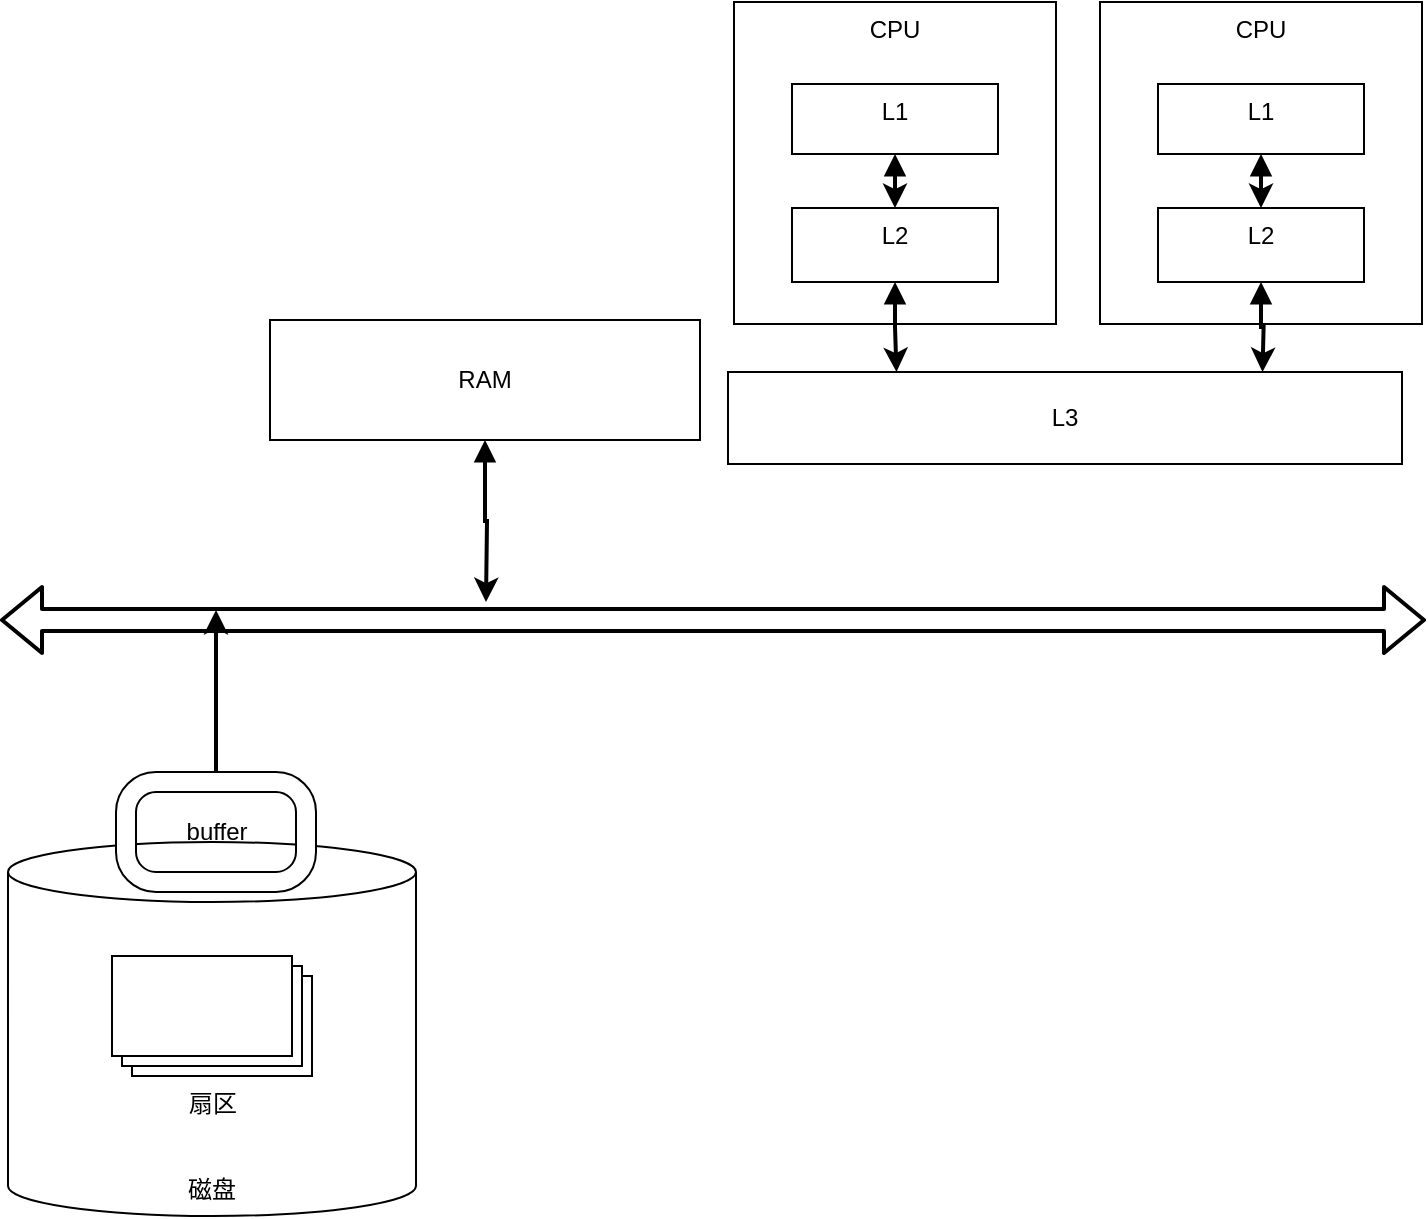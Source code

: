 <mxfile version="14.8.0" type="github">
  <diagram id="UanFxDfiVa48uD2jYfIT" name="第 1 页">
    <mxGraphModel dx="1426" dy="794" grid="0" gridSize="10" guides="1" tooltips="1" connect="1" arrows="1" fold="1" page="1" pageScale="1" pageWidth="827" pageHeight="1169" math="0" shadow="0">
      <root>
        <mxCell id="0" />
        <mxCell id="1" parent="0" />
        <mxCell id="JTKkzrfcodYLNeWdXCRE-1" value="磁盘" style="shape=cylinder3;whiteSpace=wrap;html=1;boundedLbl=1;backgroundOutline=1;size=15;verticalAlign=bottom;" vertex="1" parent="1">
          <mxGeometry x="129" y="555" width="204" height="187" as="geometry" />
        </mxCell>
        <mxCell id="JTKkzrfcodYLNeWdXCRE-8" style="edgeStyle=orthogonalEdgeStyle;rounded=0;orthogonalLoop=1;jettySize=auto;html=1;strokeWidth=2;" edge="1" parent="1" source="JTKkzrfcodYLNeWdXCRE-2">
          <mxGeometry relative="1" as="geometry">
            <mxPoint x="233" y="439" as="targetPoint" />
          </mxGeometry>
        </mxCell>
        <mxCell id="JTKkzrfcodYLNeWdXCRE-2" value="" style="verticalLabelPosition=bottom;verticalAlign=top;html=1;shape=mxgraph.basic.rounded_frame;dx=10;" vertex="1" parent="1">
          <mxGeometry x="183" y="520" width="100" height="60" as="geometry" />
        </mxCell>
        <mxCell id="JTKkzrfcodYLNeWdXCRE-3" value="buffer" style="text;html=1;align=center;verticalAlign=middle;resizable=0;points=[];autosize=1;strokeColor=none;" vertex="1" parent="1">
          <mxGeometry x="213" y="541" width="40" height="18" as="geometry" />
        </mxCell>
        <mxCell id="JTKkzrfcodYLNeWdXCRE-4" value="扇区" style="verticalLabelPosition=bottom;verticalAlign=top;html=1;shape=mxgraph.basic.layered_rect;dx=10;outlineConnect=0;align=center;" vertex="1" parent="1">
          <mxGeometry x="181" y="612" width="100" height="60" as="geometry" />
        </mxCell>
        <mxCell id="JTKkzrfcodYLNeWdXCRE-9" style="edgeStyle=orthogonalEdgeStyle;rounded=0;orthogonalLoop=1;jettySize=auto;html=1;strokeWidth=2;startArrow=block;" edge="1" parent="1" source="JTKkzrfcodYLNeWdXCRE-5">
          <mxGeometry relative="1" as="geometry">
            <mxPoint x="368" y="435" as="targetPoint" />
          </mxGeometry>
        </mxCell>
        <mxCell id="JTKkzrfcodYLNeWdXCRE-5" value="RAM" style="rounded=0;whiteSpace=wrap;html=1;align=center;verticalAlign=middle;" vertex="1" parent="1">
          <mxGeometry x="260" y="294" width="215" height="60" as="geometry" />
        </mxCell>
        <mxCell id="JTKkzrfcodYLNeWdXCRE-6" value="" style="shape=flexArrow;endArrow=classic;startArrow=classic;html=1;strokeWidth=2;" edge="1" parent="1">
          <mxGeometry width="100" height="100" relative="1" as="geometry">
            <mxPoint x="125" y="444" as="sourcePoint" />
            <mxPoint x="838" y="444" as="targetPoint" />
          </mxGeometry>
        </mxCell>
        <mxCell id="JTKkzrfcodYLNeWdXCRE-7" value="CPU" style="whiteSpace=wrap;html=1;aspect=fixed;align=center;verticalAlign=top;" vertex="1" parent="1">
          <mxGeometry x="492" y="135" width="161" height="161" as="geometry" />
        </mxCell>
        <mxCell id="JTKkzrfcodYLNeWdXCRE-17" style="edgeStyle=orthogonalEdgeStyle;rounded=0;orthogonalLoop=1;jettySize=auto;html=1;entryX=0.5;entryY=0;entryDx=0;entryDy=0;startArrow=block;strokeWidth=2;" edge="1" parent="1" source="JTKkzrfcodYLNeWdXCRE-12" target="JTKkzrfcodYLNeWdXCRE-13">
          <mxGeometry relative="1" as="geometry" />
        </mxCell>
        <mxCell id="JTKkzrfcodYLNeWdXCRE-12" value="L1" style="rounded=0;whiteSpace=wrap;html=1;align=center;verticalAlign=top;" vertex="1" parent="1">
          <mxGeometry x="521" y="176" width="103" height="35" as="geometry" />
        </mxCell>
        <mxCell id="JTKkzrfcodYLNeWdXCRE-18" style="edgeStyle=orthogonalEdgeStyle;rounded=0;orthogonalLoop=1;jettySize=auto;html=1;entryX=0.25;entryY=0;entryDx=0;entryDy=0;startArrow=block;strokeWidth=2;" edge="1" parent="1" source="JTKkzrfcodYLNeWdXCRE-13" target="JTKkzrfcodYLNeWdXCRE-16">
          <mxGeometry relative="1" as="geometry" />
        </mxCell>
        <mxCell id="JTKkzrfcodYLNeWdXCRE-13" value="L2" style="rounded=0;whiteSpace=wrap;html=1;align=center;verticalAlign=top;" vertex="1" parent="1">
          <mxGeometry x="521" y="238" width="103" height="37" as="geometry" />
        </mxCell>
        <mxCell id="JTKkzrfcodYLNeWdXCRE-16" value="L3" style="rounded=0;whiteSpace=wrap;html=1;align=center;verticalAlign=middle;" vertex="1" parent="1">
          <mxGeometry x="489" y="320" width="337" height="46" as="geometry" />
        </mxCell>
        <mxCell id="JTKkzrfcodYLNeWdXCRE-19" value="CPU" style="whiteSpace=wrap;html=1;aspect=fixed;align=center;verticalAlign=top;" vertex="1" parent="1">
          <mxGeometry x="675" y="135" width="161" height="161" as="geometry" />
        </mxCell>
        <mxCell id="JTKkzrfcodYLNeWdXCRE-20" style="edgeStyle=orthogonalEdgeStyle;rounded=0;orthogonalLoop=1;jettySize=auto;html=1;entryX=0.5;entryY=0;entryDx=0;entryDy=0;startArrow=block;strokeWidth=2;" edge="1" parent="1" source="JTKkzrfcodYLNeWdXCRE-21" target="JTKkzrfcodYLNeWdXCRE-23">
          <mxGeometry relative="1" as="geometry" />
        </mxCell>
        <mxCell id="JTKkzrfcodYLNeWdXCRE-21" value="L1" style="rounded=0;whiteSpace=wrap;html=1;align=center;verticalAlign=top;" vertex="1" parent="1">
          <mxGeometry x="704" y="176" width="103" height="35" as="geometry" />
        </mxCell>
        <mxCell id="JTKkzrfcodYLNeWdXCRE-22" style="edgeStyle=orthogonalEdgeStyle;rounded=0;orthogonalLoop=1;jettySize=auto;html=1;entryX=0.25;entryY=0;entryDx=0;entryDy=0;startArrow=block;strokeWidth=2;" edge="1" parent="1" source="JTKkzrfcodYLNeWdXCRE-23">
          <mxGeometry relative="1" as="geometry">
            <mxPoint x="756.25" y="320" as="targetPoint" />
          </mxGeometry>
        </mxCell>
        <mxCell id="JTKkzrfcodYLNeWdXCRE-23" value="L2" style="rounded=0;whiteSpace=wrap;html=1;align=center;verticalAlign=top;" vertex="1" parent="1">
          <mxGeometry x="704" y="238" width="103" height="37" as="geometry" />
        </mxCell>
      </root>
    </mxGraphModel>
  </diagram>
</mxfile>
